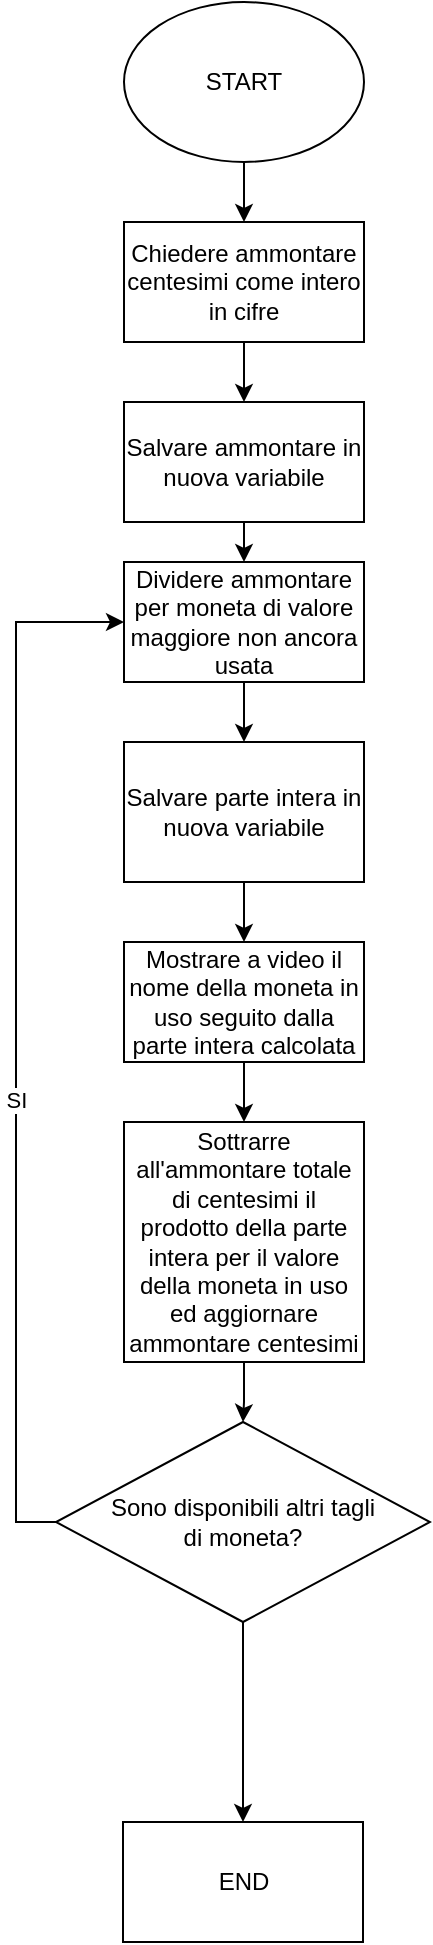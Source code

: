 <mxfile version="24.0.7" type="device">
  <diagram name="Pagina-1" id="jYzrcmdSCKAgR3gdf0s2">
    <mxGraphModel dx="880" dy="529" grid="1" gridSize="10" guides="1" tooltips="1" connect="1" arrows="1" fold="1" page="1" pageScale="1" pageWidth="827" pageHeight="1169" math="0" shadow="0">
      <root>
        <mxCell id="0" />
        <mxCell id="1" parent="0" />
        <mxCell id="APFXjStTtcaWU7gSrCgq-3" value="" style="edgeStyle=orthogonalEdgeStyle;rounded=0;orthogonalLoop=1;jettySize=auto;html=1;" edge="1" parent="1" source="APFXjStTtcaWU7gSrCgq-1" target="APFXjStTtcaWU7gSrCgq-2">
          <mxGeometry relative="1" as="geometry" />
        </mxCell>
        <mxCell id="APFXjStTtcaWU7gSrCgq-1" value="START" style="ellipse;whiteSpace=wrap;html=1;" vertex="1" parent="1">
          <mxGeometry x="354" y="20" width="120" height="80" as="geometry" />
        </mxCell>
        <mxCell id="APFXjStTtcaWU7gSrCgq-13" style="edgeStyle=orthogonalEdgeStyle;rounded=0;orthogonalLoop=1;jettySize=auto;html=1;exitX=0.5;exitY=1;exitDx=0;exitDy=0;entryX=0.5;entryY=0;entryDx=0;entryDy=0;" edge="1" parent="1" source="APFXjStTtcaWU7gSrCgq-2" target="APFXjStTtcaWU7gSrCgq-12">
          <mxGeometry relative="1" as="geometry" />
        </mxCell>
        <mxCell id="APFXjStTtcaWU7gSrCgq-2" value="Chiedere ammontare&lt;div&gt;centesimi come intero&lt;/div&gt;&lt;div&gt;in cifre&lt;/div&gt;" style="whiteSpace=wrap;html=1;" vertex="1" parent="1">
          <mxGeometry x="354" y="130" width="120" height="60" as="geometry" />
        </mxCell>
        <mxCell id="APFXjStTtcaWU7gSrCgq-7" value="" style="edgeStyle=orthogonalEdgeStyle;rounded=0;orthogonalLoop=1;jettySize=auto;html=1;" edge="1" parent="1" source="APFXjStTtcaWU7gSrCgq-4" target="APFXjStTtcaWU7gSrCgq-6">
          <mxGeometry relative="1" as="geometry" />
        </mxCell>
        <mxCell id="APFXjStTtcaWU7gSrCgq-4" value="Dividere ammontare per moneta di valore maggiore non ancora usata" style="whiteSpace=wrap;html=1;" vertex="1" parent="1">
          <mxGeometry x="354" y="300" width="120" height="60" as="geometry" />
        </mxCell>
        <mxCell id="APFXjStTtcaWU7gSrCgq-9" value="" style="edgeStyle=orthogonalEdgeStyle;rounded=0;orthogonalLoop=1;jettySize=auto;html=1;" edge="1" parent="1" source="APFXjStTtcaWU7gSrCgq-6" target="APFXjStTtcaWU7gSrCgq-8">
          <mxGeometry relative="1" as="geometry" />
        </mxCell>
        <mxCell id="APFXjStTtcaWU7gSrCgq-6" value="Salvare parte intera in nuova variabile" style="whiteSpace=wrap;html=1;" vertex="1" parent="1">
          <mxGeometry x="354" y="390" width="120" height="70" as="geometry" />
        </mxCell>
        <mxCell id="APFXjStTtcaWU7gSrCgq-11" value="" style="edgeStyle=orthogonalEdgeStyle;rounded=0;orthogonalLoop=1;jettySize=auto;html=1;" edge="1" parent="1" source="APFXjStTtcaWU7gSrCgq-8" target="APFXjStTtcaWU7gSrCgq-10">
          <mxGeometry relative="1" as="geometry" />
        </mxCell>
        <mxCell id="APFXjStTtcaWU7gSrCgq-8" value="Mostrare a video il nome della moneta in uso seguito dalla parte intera calcolata" style="whiteSpace=wrap;html=1;" vertex="1" parent="1">
          <mxGeometry x="354" y="490" width="120" height="60" as="geometry" />
        </mxCell>
        <mxCell id="APFXjStTtcaWU7gSrCgq-17" value="" style="edgeStyle=orthogonalEdgeStyle;rounded=0;orthogonalLoop=1;jettySize=auto;html=1;" edge="1" parent="1" source="APFXjStTtcaWU7gSrCgq-10" target="APFXjStTtcaWU7gSrCgq-16">
          <mxGeometry relative="1" as="geometry" />
        </mxCell>
        <mxCell id="APFXjStTtcaWU7gSrCgq-10" value="Sottrarre all&#39;ammontare totale di centesimi il prodotto della parte intera per il valore della moneta in uso&lt;div&gt;ed aggiornare ammontare centesimi&lt;/div&gt;" style="whiteSpace=wrap;html=1;" vertex="1" parent="1">
          <mxGeometry x="354" y="580" width="120" height="120" as="geometry" />
        </mxCell>
        <mxCell id="APFXjStTtcaWU7gSrCgq-14" style="edgeStyle=orthogonalEdgeStyle;rounded=0;orthogonalLoop=1;jettySize=auto;html=1;exitX=0.5;exitY=1;exitDx=0;exitDy=0;entryX=0.5;entryY=0;entryDx=0;entryDy=0;" edge="1" parent="1" source="APFXjStTtcaWU7gSrCgq-12" target="APFXjStTtcaWU7gSrCgq-4">
          <mxGeometry relative="1" as="geometry" />
        </mxCell>
        <mxCell id="APFXjStTtcaWU7gSrCgq-12" value="Salvare ammontare in nuova variabile" style="rounded=0;whiteSpace=wrap;html=1;" vertex="1" parent="1">
          <mxGeometry x="354" y="220" width="120" height="60" as="geometry" />
        </mxCell>
        <mxCell id="APFXjStTtcaWU7gSrCgq-18" style="edgeStyle=orthogonalEdgeStyle;rounded=0;orthogonalLoop=1;jettySize=auto;html=1;exitX=0;exitY=0.5;exitDx=0;exitDy=0;entryX=0;entryY=0.5;entryDx=0;entryDy=0;" edge="1" parent="1" source="APFXjStTtcaWU7gSrCgq-16" target="APFXjStTtcaWU7gSrCgq-4">
          <mxGeometry relative="1" as="geometry" />
        </mxCell>
        <mxCell id="APFXjStTtcaWU7gSrCgq-19" value="SI" style="edgeLabel;html=1;align=center;verticalAlign=middle;resizable=0;points=[];" vertex="1" connectable="0" parent="APFXjStTtcaWU7gSrCgq-18">
          <mxGeometry x="-0.118" relative="1" as="geometry">
            <mxPoint as="offset" />
          </mxGeometry>
        </mxCell>
        <mxCell id="APFXjStTtcaWU7gSrCgq-21" value="" style="edgeStyle=orthogonalEdgeStyle;rounded=0;orthogonalLoop=1;jettySize=auto;html=1;" edge="1" parent="1" source="APFXjStTtcaWU7gSrCgq-16" target="APFXjStTtcaWU7gSrCgq-20">
          <mxGeometry relative="1" as="geometry" />
        </mxCell>
        <mxCell id="APFXjStTtcaWU7gSrCgq-16" value="Sono disponibili altri tagli&lt;div&gt;di moneta?&lt;/div&gt;" style="rhombus;whiteSpace=wrap;html=1;" vertex="1" parent="1">
          <mxGeometry x="320" y="730" width="187" height="100" as="geometry" />
        </mxCell>
        <mxCell id="APFXjStTtcaWU7gSrCgq-20" value="END" style="whiteSpace=wrap;html=1;" vertex="1" parent="1">
          <mxGeometry x="353.5" y="930" width="120" height="60" as="geometry" />
        </mxCell>
      </root>
    </mxGraphModel>
  </diagram>
</mxfile>
